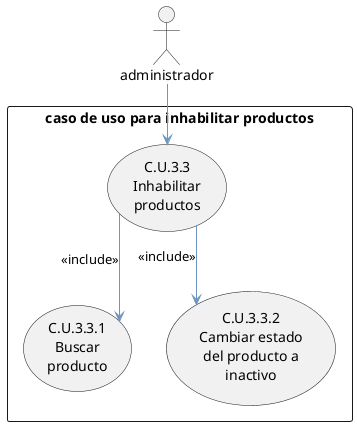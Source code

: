 @startuml
' Configuración de estilos
skinparam classAttributeIconSize 8
skinparam classFontSize 16
skinparam classFontName "Arial"
skinparam classBorderColor #212837
skinparam classHeaderFontColor #FFFFFF
skinparam classHeaderBackgroundColor #8BB9E6
skinparam classArrowColor #6E95C2
skinparam linetype ortho

' Actor
actor administrador

' Agrupación de casos de uso
rectangle "caso de uso para inhabilitar productos" {
    usecase "C.U.3.3\nInhabilitar\nproductos" as CU33
    usecase "C.U.3.3.1\nBuscar\nproducto" as CU331
    usecase "C.U.3.3.2\nCambiar estado\ndel producto a\ninactivo" as CU332

    CU33 --> CU331 : <<include>>
    CU33 --> CU332 : <<include>>
}

' Relación actor-caso de uso principal
administrador --> CU33

@enduml
